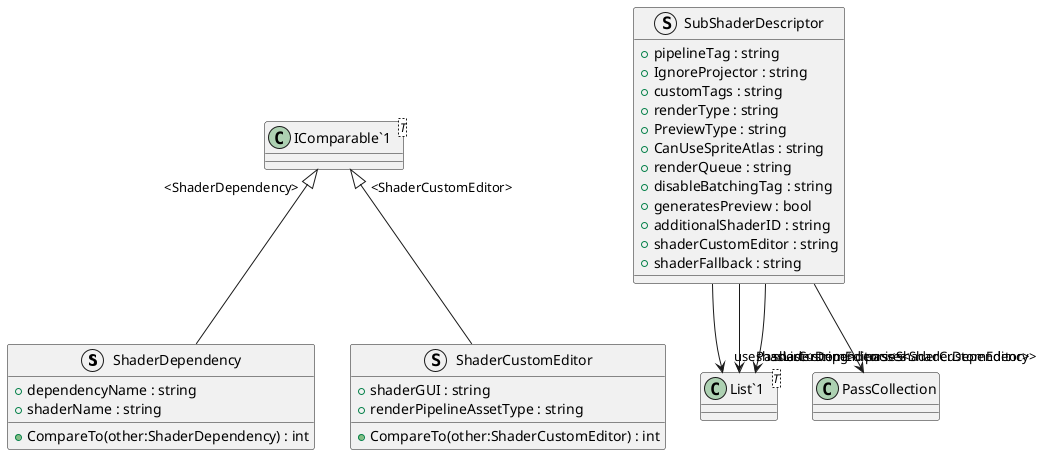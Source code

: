 @startuml
struct ShaderDependency {
    + dependencyName : string
    + shaderName : string
    + CompareTo(other:ShaderDependency) : int
}
struct ShaderCustomEditor {
    + shaderGUI : string
    + renderPipelineAssetType : string
    + CompareTo(other:ShaderCustomEditor) : int
}
struct SubShaderDescriptor {
    + pipelineTag : string
    + IgnoreProjector : string
    + customTags : string
    + renderType : string
    + PreviewType : string
    + CanUseSpriteAtlas : string
    + renderQueue : string
    + disableBatchingTag : string
    + generatesPreview : bool
    + additionalShaderID : string
    + shaderCustomEditor : string
    + shaderFallback : string
}
class "IComparable`1"<T> {
}
class "List`1"<T> {
}
"IComparable`1" "<ShaderDependency>" <|-- ShaderDependency
"IComparable`1" "<ShaderCustomEditor>" <|-- ShaderCustomEditor
SubShaderDescriptor --> "passes" PassCollection
SubShaderDescriptor --> "usePassList<string>" "List`1"
SubShaderDescriptor --> "shaderDependencies<ShaderDependency>" "List`1"
SubShaderDescriptor --> "shaderCustomEditors<ShaderCustomEditor>" "List`1"
@enduml

